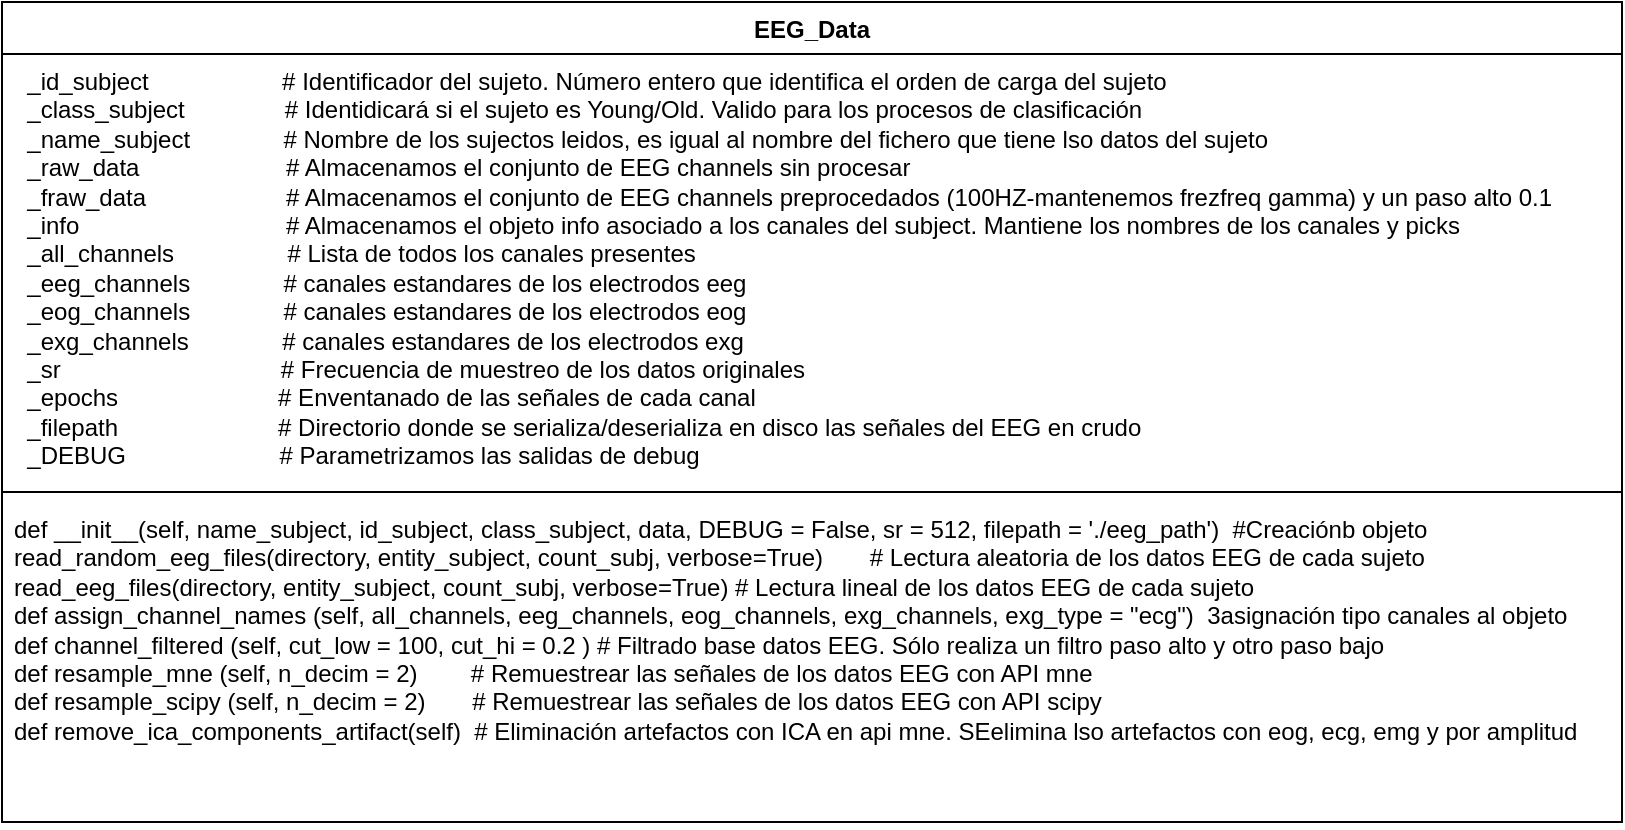 <mxfile version="24.5.5" type="github">
  <diagram id="C5RBs43oDa-KdzZeNtuy" name="Page-1">
    <mxGraphModel dx="810" dy="478" grid="1" gridSize="10" guides="1" tooltips="1" connect="1" arrows="1" fold="1" page="1" pageScale="1" pageWidth="827" pageHeight="1169" math="0" shadow="0">
      <root>
        <mxCell id="WIyWlLk6GJQsqaUBKTNV-0" />
        <mxCell id="WIyWlLk6GJQsqaUBKTNV-1" parent="WIyWlLk6GJQsqaUBKTNV-0" />
        <mxCell id="FwMlWWRZnVb2PRxpXw4a-0" value="EEG_Data" style="swimlane;fontStyle=1;align=center;verticalAlign=top;childLayout=stackLayout;horizontal=1;startSize=26;horizontalStack=0;resizeParent=1;resizeParentMax=0;resizeLast=0;collapsible=1;marginBottom=0;whiteSpace=wrap;html=1;" vertex="1" parent="WIyWlLk6GJQsqaUBKTNV-1">
          <mxGeometry x="100" y="140" width="810" height="410" as="geometry" />
        </mxCell>
        <mxCell id="FwMlWWRZnVb2PRxpXw4a-1" value="&amp;nbsp; _id_subject&amp;nbsp;&amp;nbsp;&amp;nbsp; &amp;nbsp; &amp;nbsp; &amp;nbsp; &amp;nbsp; &amp;nbsp; &amp;nbsp; &amp;nbsp;&amp;nbsp;&amp;nbsp; # Identificador del sujeto. Número entero que identifica el orden de carga del sujeto&lt;br&gt;&amp;nbsp; _class_subject &amp;nbsp; &amp;nbsp; &amp;nbsp; &amp;nbsp; &amp;nbsp;&amp;nbsp;&amp;nbsp;&amp;nbsp;&amp;nbsp; # Identidicará si el sujeto es Young/Old. Valido para los procesos de clasificación&lt;br&gt;&amp;nbsp; _name_subject&amp;nbsp; &amp;nbsp; &amp;nbsp;&amp;nbsp; &amp;nbsp;&amp;nbsp;&amp;nbsp;&amp;nbsp;&amp;nbsp;&amp;nbsp; # Nombre de los sujectos leidos, es igual al nombre del fichero que tiene lso datos del sujeto&lt;br&gt;&amp;nbsp; _raw_data&amp;nbsp;&amp;nbsp;&amp;nbsp;&amp;nbsp;&amp;nbsp; &amp;nbsp; &amp;nbsp; &amp;nbsp; &amp;nbsp; &amp;nbsp; &amp;nbsp;&amp;nbsp; &amp;nbsp;&amp;nbsp; # Almacenamos el conjunto de EEG channels sin procesar&lt;br&gt;&amp;nbsp; _fraw_data&amp;nbsp;&amp;nbsp;&amp;nbsp; &amp;nbsp; &amp;nbsp; &amp;nbsp; &amp;nbsp; &amp;nbsp; &amp;nbsp; &amp;nbsp; &amp;nbsp;&amp;nbsp; # Almacenamos el conjunto de EEG channels preprocedados (100HZ-mantenemos frezfreq gamma) y un paso alto 0.1&lt;br&gt;&amp;nbsp; _info&amp;nbsp;&amp;nbsp;&amp;nbsp;&amp;nbsp;&amp;nbsp;&amp;nbsp;&amp;nbsp;&amp;nbsp;&amp;nbsp;&amp;nbsp;&amp;nbsp;&amp;nbsp;&amp;nbsp;&amp;nbsp;&amp;nbsp;&amp;nbsp;&amp;nbsp;&amp;nbsp;&amp;nbsp;&amp;nbsp;&amp;nbsp;&amp;nbsp;&amp;nbsp;&amp;nbsp;&amp;nbsp;&amp;nbsp;&amp;nbsp; &amp;nbsp;&amp;nbsp; # Almacenamos el objeto info asociado a los canales del subject. Mantiene los nombres de los canales y picks&lt;br&gt;&amp;nbsp; _all_channels&amp;nbsp;&amp;nbsp;&amp;nbsp;&amp;nbsp;&amp;nbsp;&amp;nbsp;&amp;nbsp;&amp;nbsp;&amp;nbsp;&amp;nbsp;&amp;nbsp;&amp;nbsp;&amp;nbsp;&amp;nbsp;&amp;nbsp;&amp;nbsp; # Lista de todos los canales presentes&lt;br&gt;&amp;nbsp; _eeg_channels&amp;nbsp;&amp;nbsp;&amp;nbsp;&amp;nbsp;&amp;nbsp;&amp;nbsp;&amp;nbsp;&amp;nbsp;&amp;nbsp;&amp;nbsp;&amp;nbsp; &amp;nbsp; # canales estandares de los electrodos eeg&lt;br&gt;&amp;nbsp; _eog_channels&amp;nbsp;&amp;nbsp;&amp;nbsp;&amp;nbsp;&amp;nbsp;&amp;nbsp;&amp;nbsp;&amp;nbsp;&amp;nbsp;&amp;nbsp;&amp;nbsp; &amp;nbsp; # canales estandares de los electrodos eog&lt;br&gt;&amp;nbsp; _exg_channels&amp;nbsp;&amp;nbsp;&amp;nbsp;&amp;nbsp;&amp;nbsp;&amp;nbsp;&amp;nbsp;&amp;nbsp;&amp;nbsp;&amp;nbsp;&amp;nbsp;&amp;nbsp;&amp;nbsp; # canales estandares de los electrodos exg&lt;br&gt;&amp;nbsp; _sr&amp;nbsp;&amp;nbsp;&amp;nbsp;&amp;nbsp;&amp;nbsp;&amp;nbsp;&amp;nbsp;&amp;nbsp;&amp;nbsp;&amp;nbsp;&amp;nbsp;&amp;nbsp;&amp;nbsp;&amp;nbsp;&amp;nbsp;&amp;nbsp;&amp;nbsp;&amp;nbsp;&amp;nbsp;&amp;nbsp;&amp;nbsp;&amp;nbsp;&amp;nbsp;&amp;nbsp;&amp;nbsp;&amp;nbsp;&amp;nbsp;&amp;nbsp;&amp;nbsp;&amp;nbsp;&amp;nbsp;&amp;nbsp; # Frecuencia de muestreo de los datos originales&lt;br&gt;&amp;nbsp; _epochs&amp;nbsp;&amp;nbsp;&amp;nbsp;&amp;nbsp;&amp;nbsp;&amp;nbsp;&amp;nbsp;&amp;nbsp;&amp;nbsp;&amp;nbsp;&amp;nbsp;&amp;nbsp;&amp;nbsp;&amp;nbsp;&amp;nbsp;&amp;nbsp;&amp;nbsp;&amp;nbsp;&amp;nbsp;&amp;nbsp;&amp;nbsp; &amp;nbsp; # Enventanado de las señales de cada canal&lt;br&gt;&amp;nbsp; _filepath&amp;nbsp;&amp;nbsp;&amp;nbsp;&amp;nbsp;&amp;nbsp;&amp;nbsp;&amp;nbsp;&amp;nbsp;&amp;nbsp;&amp;nbsp;&amp;nbsp;&amp;nbsp;&amp;nbsp;&amp;nbsp;&amp;nbsp;&amp;nbsp;&amp;nbsp;&amp;nbsp;&amp;nbsp;&amp;nbsp;&amp;nbsp;&amp;nbsp;&amp;nbsp; # Directorio donde se serializa/deserializa en disco las señales del EEG en crudo&lt;br&gt;&amp;nbsp; _DEBUG&amp;nbsp;&amp;nbsp;&amp;nbsp;&amp;nbsp;&amp;nbsp;&amp;nbsp;&amp;nbsp;&amp;nbsp;&amp;nbsp;&amp;nbsp;&amp;nbsp;&amp;nbsp;&amp;nbsp;&amp;nbsp;&amp;nbsp;&amp;nbsp;&amp;nbsp;&amp;nbsp;&amp;nbsp;&amp;nbsp;&amp;nbsp;&amp;nbsp; # Parametrizamos las salidas de debug" style="text;strokeColor=none;fillColor=none;align=left;verticalAlign=top;spacingLeft=4;spacingRight=4;overflow=hidden;rotatable=0;points=[[0,0.5],[1,0.5]];portConstraint=eastwest;whiteSpace=wrap;html=1;" vertex="1" parent="FwMlWWRZnVb2PRxpXw4a-0">
          <mxGeometry y="26" width="810" height="214" as="geometry" />
        </mxCell>
        <mxCell id="FwMlWWRZnVb2PRxpXw4a-2" value="" style="line;strokeWidth=1;fillColor=none;align=left;verticalAlign=middle;spacingTop=-1;spacingLeft=3;spacingRight=3;rotatable=0;labelPosition=right;points=[];portConstraint=eastwest;strokeColor=inherit;" vertex="1" parent="FwMlWWRZnVb2PRxpXw4a-0">
          <mxGeometry y="240" width="810" height="10" as="geometry" />
        </mxCell>
        <mxCell id="FwMlWWRZnVb2PRxpXw4a-3" value="&lt;div&gt;def __init__(self, name_subject, id_subject, class_subject, data, DEBUG = False, sr = 512, filepath = &#39;./eeg_path&#39;)&amp;nbsp; #Creaciónb objeto&lt;br&gt;&lt;/div&gt;&lt;div&gt;read_random_eeg_files(directory, entity_subject, count_subj, verbose=True)&amp;nbsp;&amp;nbsp;&amp;nbsp;&amp;nbsp;&amp;nbsp;&amp;nbsp; # Lectura aleatoria de los datos EEG de cada sujeto &lt;br&gt;&lt;/div&gt;&lt;div&gt;read_eeg_files(directory, entity_subject, count_subj, verbose=True) # Lectura lineal de los datos EEG de cada sujeto&lt;br&gt;&lt;/div&gt;&lt;div&gt;def assign_channel_names (self, all_channels, eeg_channels, eog_channels, exg_channels, exg_type = &quot;ecg&quot;)&amp;nbsp; 3asignación tipo canales al objeto&lt;br&gt;&lt;/div&gt;&lt;div&gt;def channel_filtered (self, cut_low = 100, cut_hi = 0.2 ) # Filtrado base datos EEG. Sólo realiza un filtro paso alto y otro paso bajo&lt;br&gt;&lt;/div&gt;&lt;div&gt;def resample_mne (self, n_decim = 2)&amp;nbsp;&amp;nbsp;&amp;nbsp;&amp;nbsp;&amp;nbsp;&amp;nbsp;&amp;nbsp; # Remuestrear las señales de los datos EEG con API mne&lt;br&gt;&lt;/div&gt;&lt;div&gt;def resample_scipy (self, n_decim = 2)&amp;nbsp;&amp;nbsp;&amp;nbsp;&amp;nbsp;&amp;nbsp;&amp;nbsp; # Remuestrear las señales de los datos EEG con API scipy&lt;br&gt;&lt;/div&gt;&lt;div&gt;def remove_ica_components_artifact(self)&amp;nbsp; # Eliminación artefactos con ICA en api mne. SEelimina lso artefactos con eog, ecg, emg y por amplitud&lt;br&gt;&lt;/div&gt;" style="text;strokeColor=none;fillColor=none;align=left;verticalAlign=top;spacingLeft=4;spacingRight=4;overflow=hidden;rotatable=0;points=[[0,0.5],[1,0.5]];portConstraint=eastwest;whiteSpace=wrap;html=1;" vertex="1" parent="FwMlWWRZnVb2PRxpXw4a-0">
          <mxGeometry y="250" width="810" height="160" as="geometry" />
        </mxCell>
      </root>
    </mxGraphModel>
  </diagram>
</mxfile>
